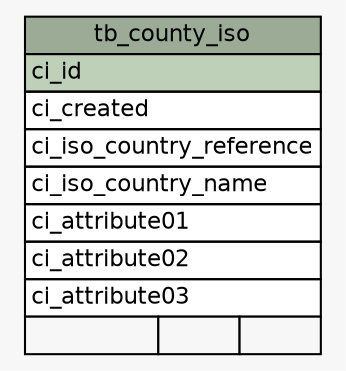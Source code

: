 // dot 2.34.0 on Linux 3.11.6-1-MANJARO
// SchemaSpy rev 590
digraph "tb_county_iso" {
  graph [
    rankdir="RL"
    bgcolor="#f7f7f7"
    nodesep="0.18"
    ranksep="0.46"
    fontname="Helvetica"
    fontsize="11"
  ];
  node [
    fontname="Helvetica"
    fontsize="11"
    shape="plaintext"
  ];
  edge [
    arrowsize="0.8"
  ];
  "tb_county_iso" [
    label=<
    <TABLE BORDER="0" CELLBORDER="1" CELLSPACING="0" BGCOLOR="#ffffff">
      <TR><TD COLSPAN="3" BGCOLOR="#9bab96" ALIGN="CENTER">tb_county_iso</TD></TR>
      <TR><TD PORT="ci_id" COLSPAN="3" BGCOLOR="#bed1b8" ALIGN="LEFT">ci_id</TD></TR>
      <TR><TD PORT="ci_created" COLSPAN="3" ALIGN="LEFT">ci_created</TD></TR>
      <TR><TD PORT="ci_iso_country_reference" COLSPAN="3" ALIGN="LEFT">ci_iso_country_reference</TD></TR>
      <TR><TD PORT="ci_iso_country_name" COLSPAN="3" ALIGN="LEFT">ci_iso_country_name</TD></TR>
      <TR><TD PORT="ci_attribute01" COLSPAN="3" ALIGN="LEFT">ci_attribute01</TD></TR>
      <TR><TD PORT="ci_attribute02" COLSPAN="3" ALIGN="LEFT">ci_attribute02</TD></TR>
      <TR><TD PORT="ci_attribute03" COLSPAN="3" ALIGN="LEFT">ci_attribute03</TD></TR>
      <TR><TD ALIGN="LEFT" BGCOLOR="#f7f7f7">  </TD><TD ALIGN="RIGHT" BGCOLOR="#f7f7f7">  </TD><TD ALIGN="RIGHT" BGCOLOR="#f7f7f7">  </TD></TR>
    </TABLE>>
    URL="tables/tb_county_iso.html"
    tooltip="tb_county_iso"
  ];
}
